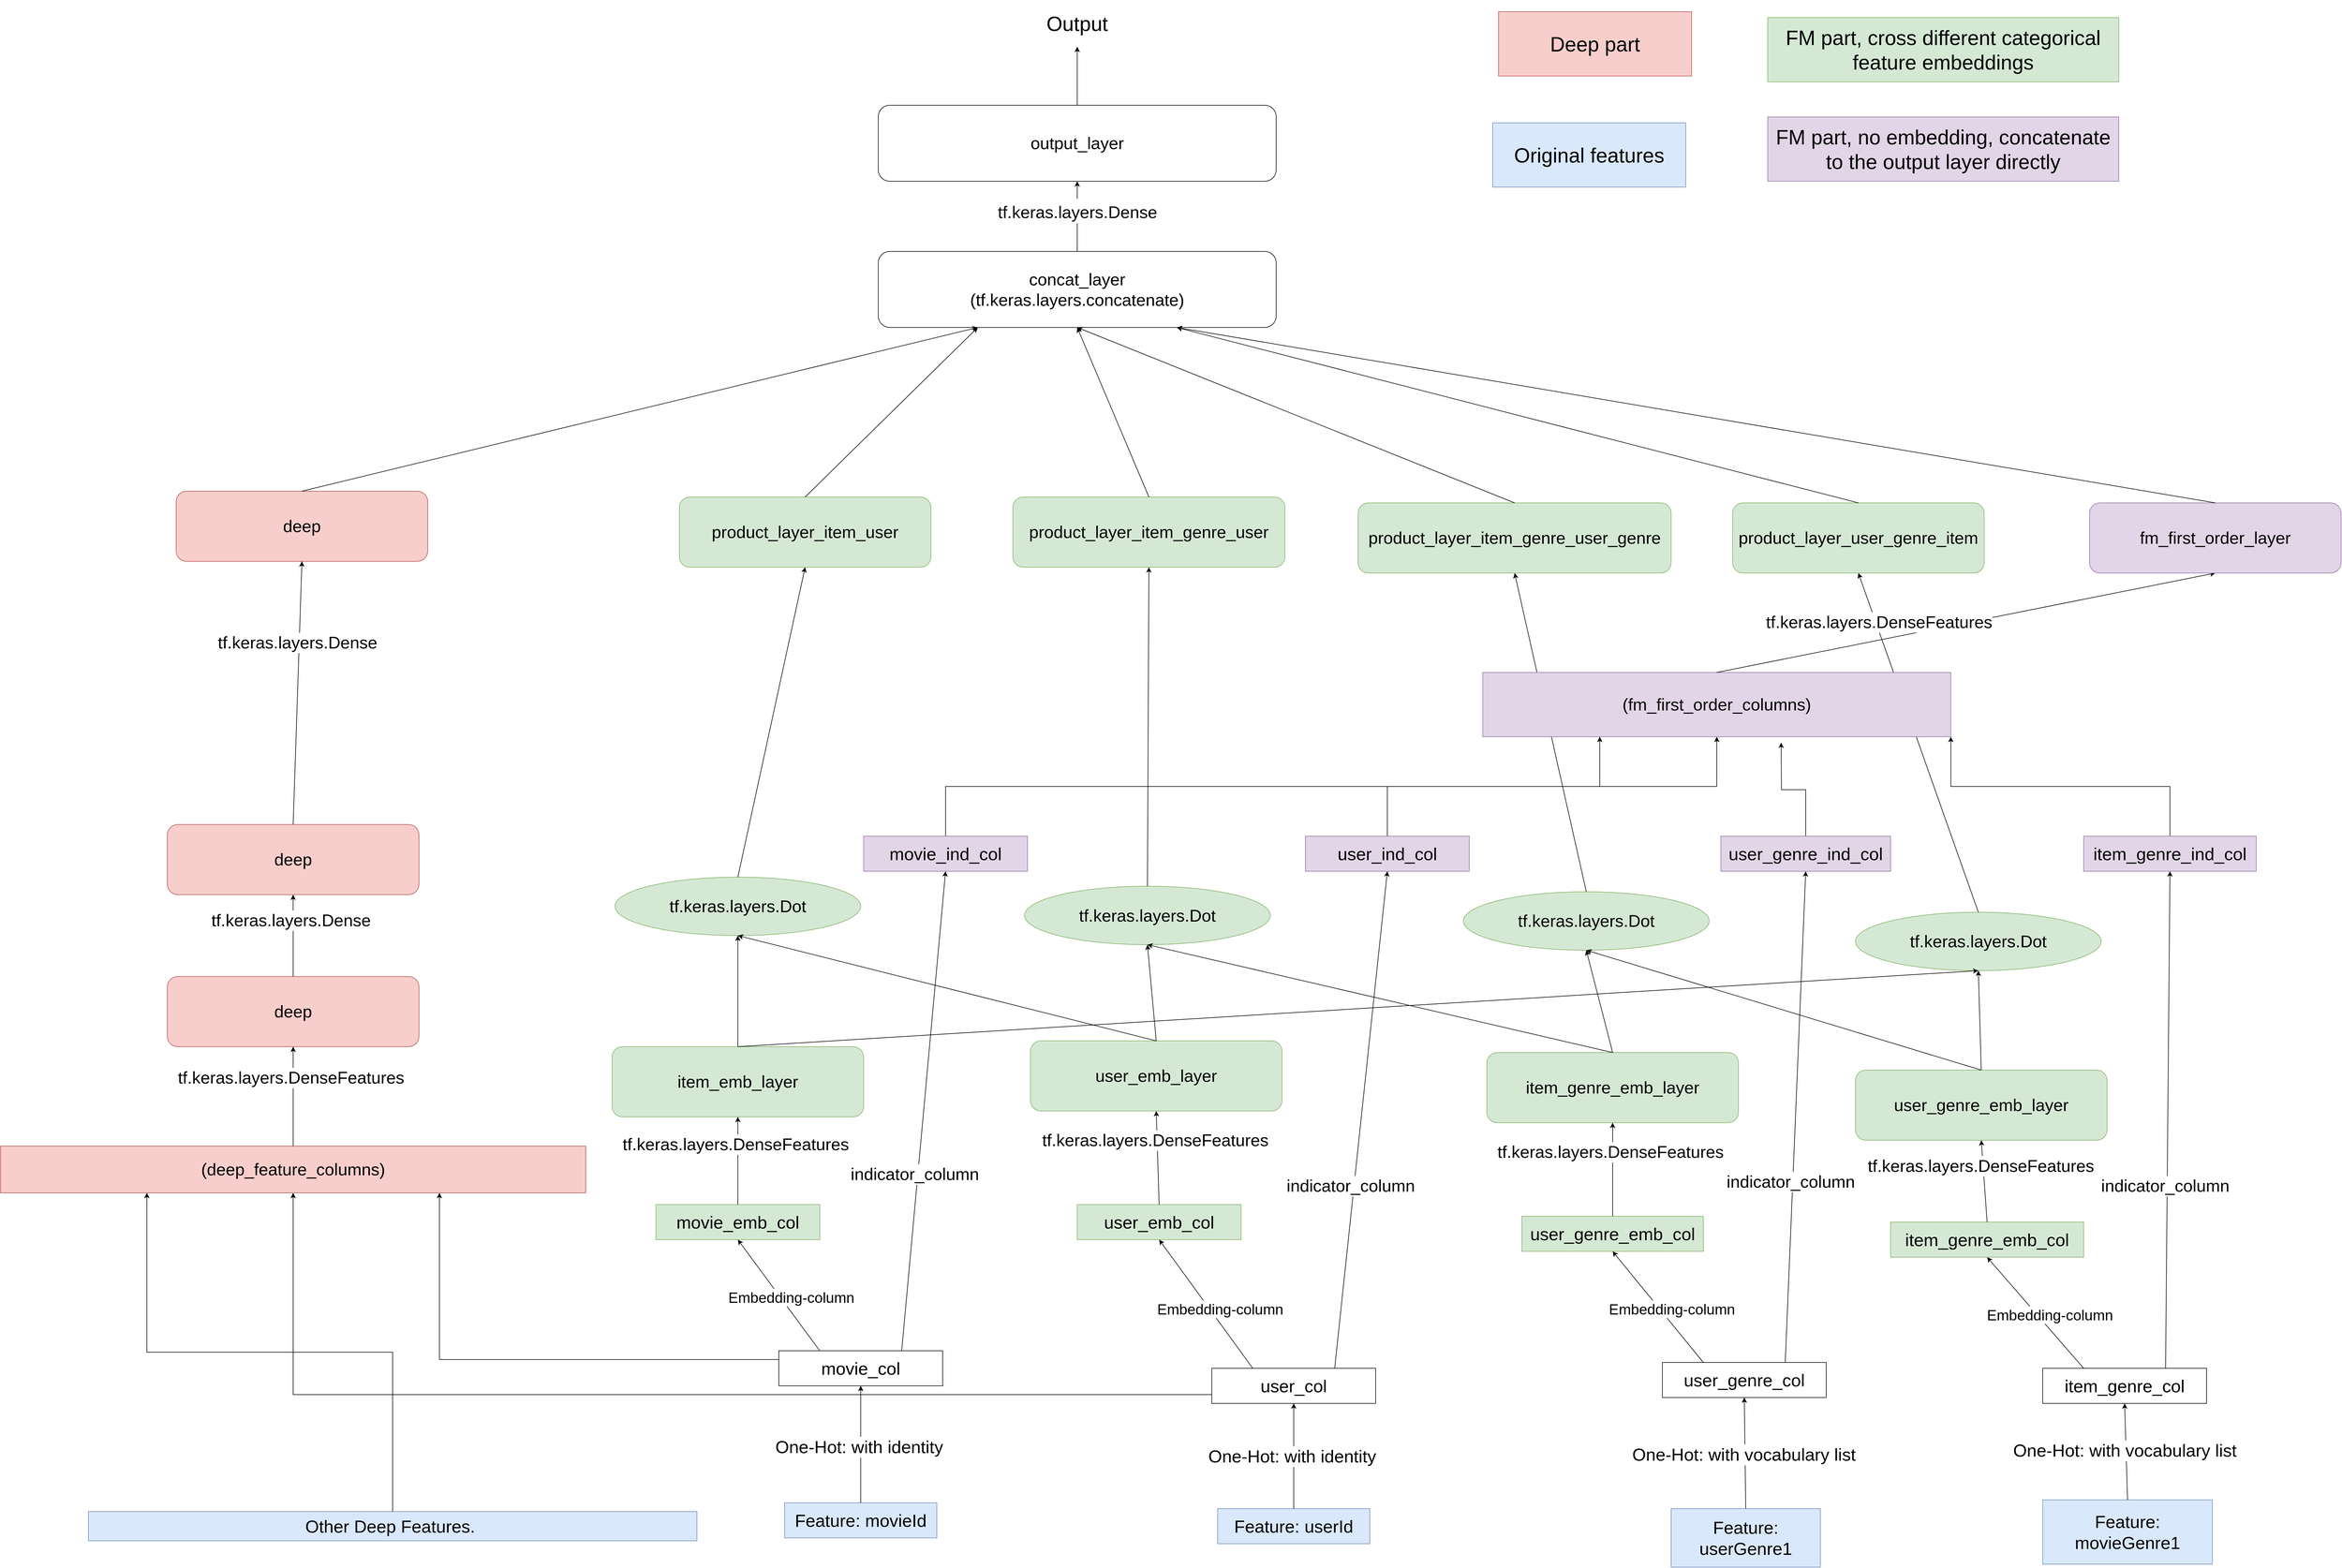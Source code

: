 <mxfile version="13.0.3" type="device"><diagram id="LXPe0M6Q2GQ_3_cdMd88" name="ModelShape-origin"><mxGraphModel dx="7601" dy="5611" grid="1" gridSize="10" guides="1" tooltips="1" connect="1" arrows="1" fold="1" page="1" pageScale="1" pageWidth="827" pageHeight="1169" math="0" shadow="0"><root><mxCell id="0"/><mxCell id="1" parent="0"/><mxCell id="2wgJDreh31GYH3F_Kxka-4" value="Feature: movieId" style="rounded=0;whiteSpace=wrap;html=1;fontSize=30;fillColor=#dae8fc;strokeColor=#6c8ebf;" vertex="1" parent="1"><mxGeometry x="-730" y="370" width="260" height="60" as="geometry"/></mxCell><mxCell id="2wgJDreh31GYH3F_Kxka-5" value="Feature: userId" style="rounded=0;whiteSpace=wrap;html=1;fontSize=30;fillColor=#dae8fc;strokeColor=#6c8ebf;" vertex="1" parent="1"><mxGeometry x="10" y="380" width="260" height="60" as="geometry"/></mxCell><mxCell id="2wgJDreh31GYH3F_Kxka-6" value="Feature: userGenre1" style="rounded=0;whiteSpace=wrap;html=1;fontSize=30;fillColor=#dae8fc;strokeColor=#6c8ebf;" vertex="1" parent="1"><mxGeometry x="785" y="380" width="255" height="100" as="geometry"/></mxCell><mxCell id="2wgJDreh31GYH3F_Kxka-7" value="Feature: movieGenre1" style="rounded=0;whiteSpace=wrap;html=1;fontSize=30;fillColor=#dae8fc;strokeColor=#6c8ebf;" vertex="1" parent="1"><mxGeometry x="1420" y="365" width="290" height="110" as="geometry"/></mxCell><mxCell id="2wgJDreh31GYH3F_Kxka-101" style="edgeStyle=orthogonalEdgeStyle;rounded=0;orthogonalLoop=1;jettySize=auto;html=1;exitX=0;exitY=0.25;exitDx=0;exitDy=0;fontSize=29;entryX=0.75;entryY=1;entryDx=0;entryDy=0;" edge="1" parent="1" source="2wgJDreh31GYH3F_Kxka-12" target="2wgJDreh31GYH3F_Kxka-104"><mxGeometry relative="1" as="geometry"><mxPoint x="-1240" as="targetPoint"/></mxGeometry></mxCell><mxCell id="2wgJDreh31GYH3F_Kxka-12" value="movie_col" style="rounded=0;whiteSpace=wrap;html=1;fontSize=30;" vertex="1" parent="1"><mxGeometry x="-740" y="110" width="280" height="60" as="geometry"/></mxCell><mxCell id="2wgJDreh31GYH3F_Kxka-13" value="" style="endArrow=classic;html=1;fontSize=30;exitX=0.5;exitY=0;exitDx=0;exitDy=0;entryX=0.5;entryY=1;entryDx=0;entryDy=0;" edge="1" parent="1" source="2wgJDreh31GYH3F_Kxka-4" target="2wgJDreh31GYH3F_Kxka-12"><mxGeometry width="50" height="50" relative="1" as="geometry"><mxPoint x="-589.04" y="418.1" as="sourcePoint"/><mxPoint x="-590" y="350" as="targetPoint"/></mxGeometry></mxCell><mxCell id="2wgJDreh31GYH3F_Kxka-14" value="One-Hot: with identity" style="edgeLabel;html=1;align=center;verticalAlign=middle;resizable=0;points=[];fontSize=30;" vertex="1" connectable="0" parent="2wgJDreh31GYH3F_Kxka-13"><mxGeometry x="-0.336" y="1" relative="1" as="geometry"><mxPoint x="-2.33" y="-30.04" as="offset"/></mxGeometry></mxCell><mxCell id="2wgJDreh31GYH3F_Kxka-15" value="" style="endArrow=classic;html=1;fontSize=30;exitX=0.25;exitY=0;exitDx=0;exitDy=0;entryX=0.5;entryY=1;entryDx=0;entryDy=0;" edge="1" parent="1" source="2wgJDreh31GYH3F_Kxka-12" target="2wgJDreh31GYH3F_Kxka-19"><mxGeometry width="50" height="50" relative="1" as="geometry"><mxPoint x="-590" y="290" as="sourcePoint"/><mxPoint x="-870" y="-50" as="targetPoint"/></mxGeometry></mxCell><mxCell id="2wgJDreh31GYH3F_Kxka-16" value="Embedding-column" style="edgeLabel;html=1;align=center;verticalAlign=middle;resizable=0;points=[];fontSize=25;" vertex="1" connectable="0" parent="2wgJDreh31GYH3F_Kxka-15"><mxGeometry x="-0.336" y="1" relative="1" as="geometry"><mxPoint x="-2.33" y="-30.04" as="offset"/></mxGeometry></mxCell><mxCell id="2wgJDreh31GYH3F_Kxka-17" value="" style="endArrow=classic;html=1;fontSize=30;exitX=0.75;exitY=0;exitDx=0;exitDy=0;entryX=0.5;entryY=1;entryDx=0;entryDy=0;" edge="1" parent="1" source="2wgJDreh31GYH3F_Kxka-12" target="2wgJDreh31GYH3F_Kxka-20"><mxGeometry width="50" height="50" relative="1" as="geometry"><mxPoint x="-660" y="120" as="sourcePoint"/><mxPoint x="-320" y="-40" as="targetPoint"/></mxGeometry></mxCell><mxCell id="2wgJDreh31GYH3F_Kxka-18" value="indicator_column" style="edgeLabel;html=1;align=center;verticalAlign=middle;resizable=0;points=[];fontSize=29;" vertex="1" connectable="0" parent="2wgJDreh31GYH3F_Kxka-17"><mxGeometry x="-0.336" y="1" relative="1" as="geometry"><mxPoint x="-2.33" y="-30.04" as="offset"/></mxGeometry></mxCell><mxCell id="2wgJDreh31GYH3F_Kxka-19" value="movie_emb_col" style="rounded=0;whiteSpace=wrap;html=1;fontSize=30;fillColor=#d5e8d4;strokeColor=#82b366;" vertex="1" parent="1"><mxGeometry x="-950" y="-140" width="280" height="60" as="geometry"/></mxCell><mxCell id="2wgJDreh31GYH3F_Kxka-93" style="edgeStyle=orthogonalEdgeStyle;rounded=0;orthogonalLoop=1;jettySize=auto;html=1;exitX=0.5;exitY=0;exitDx=0;exitDy=0;entryX=0.25;entryY=1;entryDx=0;entryDy=0;fontSize=29;" edge="1" parent="1" source="2wgJDreh31GYH3F_Kxka-20" target="2wgJDreh31GYH3F_Kxka-92"><mxGeometry relative="1" as="geometry"/></mxCell><mxCell id="2wgJDreh31GYH3F_Kxka-20" value="movie_ind_col" style="rounded=0;whiteSpace=wrap;html=1;fontSize=30;fillColor=#e1d5e7;strokeColor=#9673a6;" vertex="1" parent="1"><mxGeometry x="-595" y="-770" width="280" height="60" as="geometry"/></mxCell><mxCell id="2wgJDreh31GYH3F_Kxka-102" style="edgeStyle=orthogonalEdgeStyle;rounded=0;orthogonalLoop=1;jettySize=auto;html=1;exitX=0;exitY=0.75;exitDx=0;exitDy=0;fontSize=29;entryX=0.5;entryY=1;entryDx=0;entryDy=0;" edge="1" parent="1" source="2wgJDreh31GYH3F_Kxka-21" target="2wgJDreh31GYH3F_Kxka-104"><mxGeometry relative="1" as="geometry"><mxPoint x="-1438.889" as="targetPoint"/></mxGeometry></mxCell><mxCell id="2wgJDreh31GYH3F_Kxka-21" value="&lt;span&gt;user_col&lt;/span&gt;" style="rounded=0;whiteSpace=wrap;html=1;fontSize=30;" vertex="1" parent="1"><mxGeometry y="140" width="280" height="60" as="geometry"/></mxCell><mxCell id="2wgJDreh31GYH3F_Kxka-22" value="" style="endArrow=classic;html=1;fontSize=30;exitX=0.5;exitY=0;exitDx=0;exitDy=0;entryX=0.5;entryY=1;entryDx=0;entryDy=0;" edge="1" parent="1" target="2wgJDreh31GYH3F_Kxka-21" source="2wgJDreh31GYH3F_Kxka-5"><mxGeometry width="50" height="50" relative="1" as="geometry"><mxPoint x="1340" y="350" as="sourcePoint"/><mxPoint x="1350" y="420" as="targetPoint"/></mxGeometry></mxCell><mxCell id="2wgJDreh31GYH3F_Kxka-23" value="One-Hot: with identity" style="edgeLabel;html=1;align=center;verticalAlign=middle;resizable=0;points=[];fontSize=30;" vertex="1" connectable="0" parent="2wgJDreh31GYH3F_Kxka-22"><mxGeometry x="-0.336" y="1" relative="1" as="geometry"><mxPoint x="-2.33" y="-30.04" as="offset"/></mxGeometry></mxCell><mxCell id="2wgJDreh31GYH3F_Kxka-24" value="" style="endArrow=classic;html=1;fontSize=30;exitX=0.25;exitY=0;exitDx=0;exitDy=0;entryX=0.5;entryY=1;entryDx=0;entryDy=0;" edge="1" parent="1" source="2wgJDreh31GYH3F_Kxka-21" target="2wgJDreh31GYH3F_Kxka-28"><mxGeometry width="50" height="50" relative="1" as="geometry"><mxPoint x="130" y="290" as="sourcePoint"/><mxPoint x="-150" y="-50" as="targetPoint"/></mxGeometry></mxCell><mxCell id="2wgJDreh31GYH3F_Kxka-25" value="Embedding-column" style="edgeLabel;html=1;align=center;verticalAlign=middle;resizable=0;points=[];fontSize=25;" vertex="1" connectable="0" parent="2wgJDreh31GYH3F_Kxka-24"><mxGeometry x="-0.336" y="1" relative="1" as="geometry"><mxPoint x="-2.33" y="-30.04" as="offset"/></mxGeometry></mxCell><mxCell id="2wgJDreh31GYH3F_Kxka-26" value="" style="endArrow=classic;html=1;fontSize=30;exitX=0.75;exitY=0;exitDx=0;exitDy=0;entryX=0.5;entryY=1;entryDx=0;entryDy=0;" edge="1" parent="1" source="2wgJDreh31GYH3F_Kxka-21" target="2wgJDreh31GYH3F_Kxka-29"><mxGeometry width="50" height="50" relative="1" as="geometry"><mxPoint x="60" y="120" as="sourcePoint"/><mxPoint x="400" y="-40" as="targetPoint"/></mxGeometry></mxCell><mxCell id="2wgJDreh31GYH3F_Kxka-27" value="indicator_column" style="edgeLabel;html=1;align=center;verticalAlign=middle;resizable=0;points=[];fontSize=29;" vertex="1" connectable="0" parent="2wgJDreh31GYH3F_Kxka-26"><mxGeometry x="-0.336" y="1" relative="1" as="geometry"><mxPoint x="-2.33" y="-30.04" as="offset"/></mxGeometry></mxCell><mxCell id="2wgJDreh31GYH3F_Kxka-28" value="&lt;span&gt;user_emb_col&lt;/span&gt;" style="rounded=0;whiteSpace=wrap;html=1;fontSize=30;fillColor=#d5e8d4;strokeColor=#82b366;" vertex="1" parent="1"><mxGeometry x="-230" y="-140" width="280" height="60" as="geometry"/></mxCell><mxCell id="2wgJDreh31GYH3F_Kxka-94" style="edgeStyle=orthogonalEdgeStyle;rounded=0;orthogonalLoop=1;jettySize=auto;html=1;exitX=0.5;exitY=0;exitDx=0;exitDy=0;entryX=0.5;entryY=1;entryDx=0;entryDy=0;fontSize=29;" edge="1" parent="1" source="2wgJDreh31GYH3F_Kxka-29" target="2wgJDreh31GYH3F_Kxka-92"><mxGeometry relative="1" as="geometry"/></mxCell><mxCell id="2wgJDreh31GYH3F_Kxka-29" value="user_ind_col" style="rounded=0;whiteSpace=wrap;html=1;fontSize=30;fillColor=#e1d5e7;strokeColor=#9673a6;" vertex="1" parent="1"><mxGeometry x="160" y="-770" width="280" height="60" as="geometry"/></mxCell><mxCell id="2wgJDreh31GYH3F_Kxka-30" value="user_genre_col" style="rounded=0;whiteSpace=wrap;html=1;fontSize=30;" vertex="1" parent="1"><mxGeometry x="770" y="130" width="280" height="60" as="geometry"/></mxCell><mxCell id="2wgJDreh31GYH3F_Kxka-31" value="" style="endArrow=classic;html=1;fontSize=30;exitX=0.5;exitY=0;exitDx=0;exitDy=0;entryX=0.5;entryY=1;entryDx=0;entryDy=0;" edge="1" parent="1" target="2wgJDreh31GYH3F_Kxka-30" source="2wgJDreh31GYH3F_Kxka-6"><mxGeometry width="50" height="50" relative="1" as="geometry"><mxPoint x="1920" y="590" as="sourcePoint"/><mxPoint x="1930" y="660" as="targetPoint"/></mxGeometry></mxCell><mxCell id="2wgJDreh31GYH3F_Kxka-32" value="One-Hot: with vocabulary list" style="edgeLabel;html=1;align=center;verticalAlign=middle;resizable=0;points=[];fontSize=30;" vertex="1" connectable="0" parent="2wgJDreh31GYH3F_Kxka-31"><mxGeometry x="-0.336" y="1" relative="1" as="geometry"><mxPoint x="-2.33" y="-30.04" as="offset"/></mxGeometry></mxCell><mxCell id="2wgJDreh31GYH3F_Kxka-33" value="" style="endArrow=classic;html=1;fontSize=30;exitX=0.25;exitY=0;exitDx=0;exitDy=0;entryX=0.5;entryY=1;entryDx=0;entryDy=0;" edge="1" parent="1" source="2wgJDreh31GYH3F_Kxka-30" target="2wgJDreh31GYH3F_Kxka-37"><mxGeometry width="50" height="50" relative="1" as="geometry"><mxPoint x="920" y="310" as="sourcePoint"/><mxPoint x="640" y="-30" as="targetPoint"/></mxGeometry></mxCell><mxCell id="2wgJDreh31GYH3F_Kxka-34" value="Embedding-column" style="edgeLabel;html=1;align=center;verticalAlign=middle;resizable=0;points=[];fontSize=25;" vertex="1" connectable="0" parent="2wgJDreh31GYH3F_Kxka-33"><mxGeometry x="-0.336" y="1" relative="1" as="geometry"><mxPoint x="-2.33" y="-30.04" as="offset"/></mxGeometry></mxCell><mxCell id="2wgJDreh31GYH3F_Kxka-35" value="" style="endArrow=classic;html=1;fontSize=30;exitX=0.75;exitY=0;exitDx=0;exitDy=0;entryX=0.5;entryY=1;entryDx=0;entryDy=0;" edge="1" parent="1" source="2wgJDreh31GYH3F_Kxka-30" target="2wgJDreh31GYH3F_Kxka-38"><mxGeometry width="50" height="50" relative="1" as="geometry"><mxPoint x="850" y="140" as="sourcePoint"/><mxPoint x="1190" y="-20" as="targetPoint"/></mxGeometry></mxCell><mxCell id="2wgJDreh31GYH3F_Kxka-36" value="indicator_column" style="edgeLabel;html=1;align=center;verticalAlign=middle;resizable=0;points=[];fontSize=29;" vertex="1" connectable="0" parent="2wgJDreh31GYH3F_Kxka-35"><mxGeometry x="-0.336" y="1" relative="1" as="geometry"><mxPoint x="-2.33" y="-30.04" as="offset"/></mxGeometry></mxCell><mxCell id="2wgJDreh31GYH3F_Kxka-37" value="user_genre_emb_col" style="rounded=0;whiteSpace=wrap;html=1;fontSize=30;fillColor=#d5e8d4;strokeColor=#82b366;" vertex="1" parent="1"><mxGeometry x="530" y="-120" width="310" height="60" as="geometry"/></mxCell><mxCell id="2wgJDreh31GYH3F_Kxka-95" style="edgeStyle=orthogonalEdgeStyle;rounded=0;orthogonalLoop=1;jettySize=auto;html=1;exitX=0.5;exitY=0;exitDx=0;exitDy=0;entryX=0.75;entryY=1;entryDx=0;entryDy=0;fontSize=29;" edge="1" parent="1" source="2wgJDreh31GYH3F_Kxka-38"><mxGeometry relative="1" as="geometry"><mxPoint x="973" y="-930" as="targetPoint"/></mxGeometry></mxCell><mxCell id="2wgJDreh31GYH3F_Kxka-38" value="user_genre_ind_col" style="rounded=0;whiteSpace=wrap;html=1;fontSize=30;fillColor=#e1d5e7;strokeColor=#9673a6;" vertex="1" parent="1"><mxGeometry x="870" y="-770" width="290" height="60" as="geometry"/></mxCell><mxCell id="2wgJDreh31GYH3F_Kxka-39" value="item_genre_col" style="rounded=0;whiteSpace=wrap;html=1;fontSize=30;" vertex="1" parent="1"><mxGeometry x="1420" y="140" width="280" height="60" as="geometry"/></mxCell><mxCell id="2wgJDreh31GYH3F_Kxka-40" value="" style="endArrow=classic;html=1;fontSize=30;exitX=0.5;exitY=0;exitDx=0;exitDy=0;entryX=0.5;entryY=1;entryDx=0;entryDy=0;" edge="1" parent="1" target="2wgJDreh31GYH3F_Kxka-39" source="2wgJDreh31GYH3F_Kxka-7"><mxGeometry width="50" height="50" relative="1" as="geometry"><mxPoint x="1770" y="1040" as="sourcePoint"/><mxPoint x="1780" y="1110" as="targetPoint"/></mxGeometry></mxCell><mxCell id="2wgJDreh31GYH3F_Kxka-41" value="One-Hot: with vocabulary list" style="edgeLabel;html=1;align=center;verticalAlign=middle;resizable=0;points=[];fontSize=30;" vertex="1" connectable="0" parent="2wgJDreh31GYH3F_Kxka-40"><mxGeometry x="-0.336" y="1" relative="1" as="geometry"><mxPoint x="-2.33" y="-30.04" as="offset"/></mxGeometry></mxCell><mxCell id="2wgJDreh31GYH3F_Kxka-42" value="" style="endArrow=classic;html=1;fontSize=30;exitX=0.25;exitY=0;exitDx=0;exitDy=0;entryX=0.5;entryY=1;entryDx=0;entryDy=0;" edge="1" parent="1" source="2wgJDreh31GYH3F_Kxka-39" target="2wgJDreh31GYH3F_Kxka-46"><mxGeometry width="50" height="50" relative="1" as="geometry"><mxPoint x="1570" y="320" as="sourcePoint"/><mxPoint x="1290" y="-20" as="targetPoint"/></mxGeometry></mxCell><mxCell id="2wgJDreh31GYH3F_Kxka-43" value="Embedding-column" style="edgeLabel;html=1;align=center;verticalAlign=middle;resizable=0;points=[];fontSize=25;" vertex="1" connectable="0" parent="2wgJDreh31GYH3F_Kxka-42"><mxGeometry x="-0.336" y="1" relative="1" as="geometry"><mxPoint x="-2.33" y="-30.04" as="offset"/></mxGeometry></mxCell><mxCell id="2wgJDreh31GYH3F_Kxka-44" value="" style="endArrow=classic;html=1;fontSize=30;exitX=0.75;exitY=0;exitDx=0;exitDy=0;entryX=0.5;entryY=1;entryDx=0;entryDy=0;" edge="1" parent="1" source="2wgJDreh31GYH3F_Kxka-39" target="2wgJDreh31GYH3F_Kxka-47"><mxGeometry width="50" height="50" relative="1" as="geometry"><mxPoint x="1500" y="150" as="sourcePoint"/><mxPoint x="1840" y="-10" as="targetPoint"/></mxGeometry></mxCell><mxCell id="2wgJDreh31GYH3F_Kxka-45" value="indicator_column" style="edgeLabel;html=1;align=center;verticalAlign=middle;resizable=0;points=[];fontSize=29;" vertex="1" connectable="0" parent="2wgJDreh31GYH3F_Kxka-44"><mxGeometry x="-0.336" y="1" relative="1" as="geometry"><mxPoint x="-2.33" y="-30.04" as="offset"/></mxGeometry></mxCell><mxCell id="2wgJDreh31GYH3F_Kxka-46" value="item_genre_emb_col" style="rounded=0;whiteSpace=wrap;html=1;fontSize=30;fillColor=#d5e8d4;strokeColor=#82b366;" vertex="1" parent="1"><mxGeometry x="1160" y="-110" width="330" height="60" as="geometry"/></mxCell><mxCell id="2wgJDreh31GYH3F_Kxka-96" style="edgeStyle=orthogonalEdgeStyle;rounded=0;orthogonalLoop=1;jettySize=auto;html=1;exitX=0.5;exitY=0;exitDx=0;exitDy=0;fontSize=29;entryX=1;entryY=1;entryDx=0;entryDy=0;" edge="1" parent="1" source="2wgJDreh31GYH3F_Kxka-47" target="2wgJDreh31GYH3F_Kxka-92"><mxGeometry relative="1" as="geometry"><mxPoint x="1903" y="-1010" as="targetPoint"/></mxGeometry></mxCell><mxCell id="2wgJDreh31GYH3F_Kxka-47" value="item_genre_ind_col" style="rounded=0;whiteSpace=wrap;html=1;fontSize=30;fillColor=#e1d5e7;strokeColor=#9673a6;" vertex="1" parent="1"><mxGeometry x="1490" y="-770" width="295" height="60" as="geometry"/></mxCell><mxCell id="2wgJDreh31GYH3F_Kxka-49" value="item_emb_layer" style="rounded=1;whiteSpace=wrap;html=1;fontSize=29;fillColor=#d5e8d4;strokeColor=#82b366;" vertex="1" parent="1"><mxGeometry x="-1025" y="-410" width="430" height="120" as="geometry"/></mxCell><mxCell id="2wgJDreh31GYH3F_Kxka-50" value="" style="endArrow=classic;html=1;fontSize=29;entryX=0.5;entryY=1;entryDx=0;entryDy=0;exitX=0.5;exitY=0;exitDx=0;exitDy=0;" edge="1" parent="1" source="2wgJDreh31GYH3F_Kxka-19" target="2wgJDreh31GYH3F_Kxka-49"><mxGeometry width="50" height="50" relative="1" as="geometry"><mxPoint x="-840" y="-220" as="sourcePoint"/><mxPoint x="-790" y="-270" as="targetPoint"/></mxGeometry></mxCell><mxCell id="2wgJDreh31GYH3F_Kxka-51" value="tf.keras.layers.DenseFeatures" style="edgeLabel;html=1;align=center;verticalAlign=middle;resizable=0;points=[];fontSize=29;" vertex="1" connectable="0" parent="2wgJDreh31GYH3F_Kxka-50"><mxGeometry x="0.382" y="4" relative="1" as="geometry"><mxPoint as="offset"/></mxGeometry></mxCell><mxCell id="2wgJDreh31GYH3F_Kxka-54" value="user_emb_layer" style="rounded=1;whiteSpace=wrap;html=1;fontSize=29;fillColor=#d5e8d4;strokeColor=#82b366;" vertex="1" parent="1"><mxGeometry x="-310" y="-420" width="430" height="120" as="geometry"/></mxCell><mxCell id="2wgJDreh31GYH3F_Kxka-55" value="" style="endArrow=classic;html=1;fontSize=29;entryX=0.5;entryY=1;entryDx=0;entryDy=0;exitX=0.5;exitY=0;exitDx=0;exitDy=0;" edge="1" parent="1" target="2wgJDreh31GYH3F_Kxka-54" source="2wgJDreh31GYH3F_Kxka-28"><mxGeometry width="50" height="50" relative="1" as="geometry"><mxPoint x="-95" y="-150" as="sourcePoint"/><mxPoint x="-75" y="-280" as="targetPoint"/></mxGeometry></mxCell><mxCell id="2wgJDreh31GYH3F_Kxka-56" value="tf.keras.layers.DenseFeatures" style="edgeLabel;html=1;align=center;verticalAlign=middle;resizable=0;points=[];fontSize=29;" vertex="1" connectable="0" parent="2wgJDreh31GYH3F_Kxka-55"><mxGeometry x="0.382" y="4" relative="1" as="geometry"><mxPoint as="offset"/></mxGeometry></mxCell><mxCell id="2wgJDreh31GYH3F_Kxka-57" value="item_genre_emb_layer" style="rounded=1;whiteSpace=wrap;html=1;fontSize=29;fillColor=#d5e8d4;strokeColor=#82b366;" vertex="1" parent="1"><mxGeometry x="470" y="-400" width="430" height="120" as="geometry"/></mxCell><mxCell id="2wgJDreh31GYH3F_Kxka-58" value="" style="endArrow=classic;html=1;fontSize=29;entryX=0.5;entryY=1;entryDx=0;entryDy=0;" edge="1" parent="1" target="2wgJDreh31GYH3F_Kxka-57" source="2wgJDreh31GYH3F_Kxka-37"><mxGeometry width="50" height="50" relative="1" as="geometry"><mxPoint x="715" y="-130" as="sourcePoint"/><mxPoint x="735" y="-260" as="targetPoint"/></mxGeometry></mxCell><mxCell id="2wgJDreh31GYH3F_Kxka-59" value="tf.keras.layers.DenseFeatures" style="edgeLabel;html=1;align=center;verticalAlign=middle;resizable=0;points=[];fontSize=29;" vertex="1" connectable="0" parent="2wgJDreh31GYH3F_Kxka-58"><mxGeometry x="0.382" y="4" relative="1" as="geometry"><mxPoint as="offset"/></mxGeometry></mxCell><mxCell id="2wgJDreh31GYH3F_Kxka-60" value="user_genre_emb_layer" style="rounded=1;whiteSpace=wrap;html=1;fontSize=29;fillColor=#d5e8d4;strokeColor=#82b366;" vertex="1" parent="1"><mxGeometry x="1100" y="-370" width="430" height="120" as="geometry"/></mxCell><mxCell id="2wgJDreh31GYH3F_Kxka-61" value="" style="endArrow=classic;html=1;fontSize=29;entryX=0.5;entryY=1;entryDx=0;entryDy=0;exitX=0.5;exitY=0;exitDx=0;exitDy=0;" edge="1" parent="1" target="2wgJDreh31GYH3F_Kxka-60" source="2wgJDreh31GYH3F_Kxka-46"><mxGeometry width="50" height="50" relative="1" as="geometry"><mxPoint x="1315" y="-100" as="sourcePoint"/><mxPoint x="1335" y="-230" as="targetPoint"/></mxGeometry></mxCell><mxCell id="2wgJDreh31GYH3F_Kxka-62" value="tf.keras.layers.DenseFeatures" style="edgeLabel;html=1;align=center;verticalAlign=middle;resizable=0;points=[];fontSize=29;" vertex="1" connectable="0" parent="2wgJDreh31GYH3F_Kxka-61"><mxGeometry x="0.382" y="4" relative="1" as="geometry"><mxPoint as="offset"/></mxGeometry></mxCell><mxCell id="2wgJDreh31GYH3F_Kxka-64" value="tf.keras.layers.Dot" style="ellipse;whiteSpace=wrap;html=1;fontSize=29;fillColor=#d5e8d4;strokeColor=#82b366;" vertex="1" parent="1"><mxGeometry x="-1020" y="-700" width="420" height="100" as="geometry"/></mxCell><mxCell id="2wgJDreh31GYH3F_Kxka-66" value="" style="endArrow=classic;html=1;fontSize=29;entryX=0.5;entryY=1;entryDx=0;entryDy=0;exitX=0.5;exitY=0;exitDx=0;exitDy=0;" edge="1" parent="1" source="2wgJDreh31GYH3F_Kxka-49" target="2wgJDreh31GYH3F_Kxka-64"><mxGeometry width="50" height="50" relative="1" as="geometry"><mxPoint x="-800" y="-130" as="sourcePoint"/><mxPoint x="-800" y="-280" as="targetPoint"/></mxGeometry></mxCell><mxCell id="2wgJDreh31GYH3F_Kxka-68" value="" style="endArrow=classic;html=1;fontSize=29;entryX=0.5;entryY=1;entryDx=0;entryDy=0;exitX=0.5;exitY=0;exitDx=0;exitDy=0;" edge="1" parent="1" source="2wgJDreh31GYH3F_Kxka-54" target="2wgJDreh31GYH3F_Kxka-64"><mxGeometry width="50" height="50" relative="1" as="geometry"><mxPoint x="-940" y="-410" as="sourcePoint"/><mxPoint x="-500" y="-500" as="targetPoint"/></mxGeometry></mxCell><mxCell id="2wgJDreh31GYH3F_Kxka-69" value="tf.keras.layers.Dot" style="ellipse;whiteSpace=wrap;html=1;fontSize=29;fillColor=#d5e8d4;strokeColor=#82b366;" vertex="1" parent="1"><mxGeometry x="-320" y="-684.5" width="420" height="100" as="geometry"/></mxCell><mxCell id="2wgJDreh31GYH3F_Kxka-70" value="" style="endArrow=classic;html=1;fontSize=29;entryX=0.5;entryY=1;entryDx=0;entryDy=0;exitX=0.5;exitY=0;exitDx=0;exitDy=0;" edge="1" parent="1" target="2wgJDreh31GYH3F_Kxka-69" source="2wgJDreh31GYH3F_Kxka-54"><mxGeometry width="50" height="50" relative="1" as="geometry"><mxPoint x="-130" y="-465" as="sourcePoint"/><mxPoint x="-120" y="-335" as="targetPoint"/></mxGeometry></mxCell><mxCell id="2wgJDreh31GYH3F_Kxka-71" value="" style="endArrow=classic;html=1;fontSize=29;entryX=0.5;entryY=1;entryDx=0;entryDy=0;exitX=0.5;exitY=0;exitDx=0;exitDy=0;" edge="1" parent="1" target="2wgJDreh31GYH3F_Kxka-69" source="2wgJDreh31GYH3F_Kxka-57"><mxGeometry width="50" height="50" relative="1" as="geometry"><mxPoint x="725" y="-465" as="sourcePoint"/><mxPoint x="320" y="-545" as="targetPoint"/></mxGeometry></mxCell><mxCell id="2wgJDreh31GYH3F_Kxka-72" value="tf.keras.layers.Dot" style="ellipse;whiteSpace=wrap;html=1;fontSize=29;fillColor=#d5e8d4;strokeColor=#82b366;" vertex="1" parent="1"><mxGeometry x="430" y="-675" width="420" height="100" as="geometry"/></mxCell><mxCell id="2wgJDreh31GYH3F_Kxka-73" value="" style="endArrow=classic;html=1;fontSize=29;entryX=0.5;entryY=1;entryDx=0;entryDy=0;exitX=0.5;exitY=0;exitDx=0;exitDy=0;" edge="1" parent="1" target="2wgJDreh31GYH3F_Kxka-72" source="2wgJDreh31GYH3F_Kxka-57"><mxGeometry width="50" height="50" relative="1" as="geometry"><mxPoint x="690" y="-450" as="sourcePoint"/><mxPoint x="700" y="-320" as="targetPoint"/></mxGeometry></mxCell><mxCell id="2wgJDreh31GYH3F_Kxka-74" value="" style="endArrow=classic;html=1;fontSize=29;entryX=0.5;entryY=1;entryDx=0;entryDy=0;exitX=0.5;exitY=0;exitDx=0;exitDy=0;" edge="1" parent="1" target="2wgJDreh31GYH3F_Kxka-72" source="2wgJDreh31GYH3F_Kxka-60"><mxGeometry width="50" height="50" relative="1" as="geometry"><mxPoint x="1635" y="-460" as="sourcePoint"/><mxPoint x="1230" y="-540" as="targetPoint"/></mxGeometry></mxCell><mxCell id="2wgJDreh31GYH3F_Kxka-75" value="tf.keras.layers.Dot" style="ellipse;whiteSpace=wrap;html=1;fontSize=29;fillColor=#d5e8d4;strokeColor=#82b366;" vertex="1" parent="1"><mxGeometry x="1100" y="-640" width="420" height="100" as="geometry"/></mxCell><mxCell id="2wgJDreh31GYH3F_Kxka-76" value="" style="endArrow=classic;html=1;fontSize=29;entryX=0.5;entryY=1;entryDx=0;entryDy=0;exitX=0.5;exitY=0;exitDx=0;exitDy=0;" edge="1" parent="1" target="2wgJDreh31GYH3F_Kxka-75" source="2wgJDreh31GYH3F_Kxka-49"><mxGeometry width="50" height="50" relative="1" as="geometry"><mxPoint x="-1010" y="-760" as="sourcePoint"/><mxPoint x="-1000" y="-630" as="targetPoint"/></mxGeometry></mxCell><mxCell id="2wgJDreh31GYH3F_Kxka-77" value="" style="endArrow=classic;html=1;fontSize=29;entryX=0.5;entryY=1;entryDx=0;entryDy=0;exitX=0.5;exitY=0;exitDx=0;exitDy=0;" edge="1" parent="1" target="2wgJDreh31GYH3F_Kxka-75" source="2wgJDreh31GYH3F_Kxka-60"><mxGeometry width="50" height="50" relative="1" as="geometry"><mxPoint x="-505" y="-750" as="sourcePoint"/><mxPoint x="-910" y="-830" as="targetPoint"/></mxGeometry></mxCell><mxCell id="2wgJDreh31GYH3F_Kxka-80" value="product_layer_item_user" style="rounded=1;whiteSpace=wrap;html=1;fontSize=29;fillColor=#d5e8d4;strokeColor=#82b366;" vertex="1" parent="1"><mxGeometry x="-910" y="-1350" width="430" height="120" as="geometry"/></mxCell><mxCell id="2wgJDreh31GYH3F_Kxka-83" value="" style="endArrow=classic;html=1;fontSize=29;entryX=0.5;entryY=1;entryDx=0;entryDy=0;exitX=0.5;exitY=0;exitDx=0;exitDy=0;exitPerimeter=0;" edge="1" parent="1" source="2wgJDreh31GYH3F_Kxka-64" target="2wgJDreh31GYH3F_Kxka-80"><mxGeometry width="50" height="50" relative="1" as="geometry"><mxPoint x="-800" y="-400" as="sourcePoint"/><mxPoint x="-800" y="-590" as="targetPoint"/></mxGeometry></mxCell><mxCell id="2wgJDreh31GYH3F_Kxka-84" value="product_layer_item_genre_user" style="rounded=1;whiteSpace=wrap;html=1;fontSize=29;fillColor=#d5e8d4;strokeColor=#82b366;" vertex="1" parent="1"><mxGeometry x="-340" y="-1350" width="465" height="120" as="geometry"/></mxCell><mxCell id="2wgJDreh31GYH3F_Kxka-85" value="" style="endArrow=classic;html=1;fontSize=29;entryX=0.5;entryY=1;entryDx=0;entryDy=0;exitX=0.5;exitY=0;exitDx=0;exitDy=0;" edge="1" parent="1" target="2wgJDreh31GYH3F_Kxka-84" source="2wgJDreh31GYH3F_Kxka-69"><mxGeometry width="50" height="50" relative="1" as="geometry"><mxPoint x="-135" y="-710" as="sourcePoint"/><mxPoint x="-125" y="-600" as="targetPoint"/></mxGeometry></mxCell><mxCell id="2wgJDreh31GYH3F_Kxka-86" value="product_layer_item_genre_user_genre" style="rounded=1;whiteSpace=wrap;html=1;fontSize=29;fillColor=#d5e8d4;strokeColor=#82b366;" vertex="1" parent="1"><mxGeometry x="250" y="-1340" width="535" height="120" as="geometry"/></mxCell><mxCell id="2wgJDreh31GYH3F_Kxka-87" value="" style="endArrow=classic;html=1;fontSize=29;entryX=0.5;entryY=1;entryDx=0;entryDy=0;exitX=0.5;exitY=0;exitDx=0;exitDy=0;" edge="1" parent="1" target="2wgJDreh31GYH3F_Kxka-86" source="2wgJDreh31GYH3F_Kxka-72"><mxGeometry width="50" height="50" relative="1" as="geometry"><mxPoint x="755" y="-700" as="sourcePoint"/><mxPoint x="765" y="-590" as="targetPoint"/></mxGeometry></mxCell><mxCell id="2wgJDreh31GYH3F_Kxka-88" value="product_layer_user_genre_item" style="rounded=1;whiteSpace=wrap;html=1;fontSize=29;fillColor=#d5e8d4;strokeColor=#82b366;" vertex="1" parent="1"><mxGeometry x="890" y="-1340" width="430" height="120" as="geometry"/></mxCell><mxCell id="2wgJDreh31GYH3F_Kxka-89" value="" style="endArrow=classic;html=1;fontSize=29;entryX=0.5;entryY=1;entryDx=0;entryDy=0;exitX=0.5;exitY=0;exitDx=0;exitDy=0;" edge="1" parent="1" target="2wgJDreh31GYH3F_Kxka-88" source="2wgJDreh31GYH3F_Kxka-75"><mxGeometry width="50" height="50" relative="1" as="geometry"><mxPoint x="1655" y="-690" as="sourcePoint"/><mxPoint x="1665" y="-580" as="targetPoint"/></mxGeometry></mxCell><mxCell id="2wgJDreh31GYH3F_Kxka-92" value="(fm_first_order_columns)" style="rounded=0;whiteSpace=wrap;html=1;fontSize=29;fillColor=#e1d5e7;strokeColor=#9673a6;" vertex="1" parent="1"><mxGeometry x="463" y="-1050" width="800" height="110" as="geometry"/></mxCell><mxCell id="2wgJDreh31GYH3F_Kxka-97" value="" style="endArrow=classic;html=1;fontSize=29;exitX=0.5;exitY=0;exitDx=0;exitDy=0;entryX=0.5;entryY=1;entryDx=0;entryDy=0;" edge="1" parent="1" source="2wgJDreh31GYH3F_Kxka-92" target="2wgJDreh31GYH3F_Kxka-98"><mxGeometry width="50" height="50" relative="1" as="geometry"><mxPoint x="-100" y="-674.5" as="sourcePoint"/><mxPoint x="750" y="-1760" as="targetPoint"/></mxGeometry></mxCell><mxCell id="2wgJDreh31GYH3F_Kxka-99" value="tf.keras.layers.DenseFeatures" style="edgeLabel;html=1;align=center;verticalAlign=middle;resizable=0;points=[];fontSize=29;" vertex="1" connectable="0" parent="2wgJDreh31GYH3F_Kxka-97"><mxGeometry x="-0.364" y="-5" relative="1" as="geometry"><mxPoint x="5" y="-37.5" as="offset"/></mxGeometry></mxCell><mxCell id="2wgJDreh31GYH3F_Kxka-98" value="fm_first_order_layer" style="rounded=1;whiteSpace=wrap;html=1;fontSize=29;fillColor=#e1d5e7;strokeColor=#9673a6;" vertex="1" parent="1"><mxGeometry x="1500" y="-1340" width="430" height="120" as="geometry"/></mxCell><mxCell id="2wgJDreh31GYH3F_Kxka-103" style="edgeStyle=orthogonalEdgeStyle;rounded=0;orthogonalLoop=1;jettySize=auto;html=1;exitX=0.5;exitY=0;exitDx=0;exitDy=0;fontSize=29;entryX=0.25;entryY=1;entryDx=0;entryDy=0;" edge="1" parent="1" source="2wgJDreh31GYH3F_Kxka-100" target="2wgJDreh31GYH3F_Kxka-104"><mxGeometry relative="1" as="geometry"><mxPoint x="-1839.667" y="-20" as="targetPoint"/></mxGeometry></mxCell><mxCell id="2wgJDreh31GYH3F_Kxka-100" value="Other Deep Features.&amp;nbsp;" style="rounded=0;whiteSpace=wrap;html=1;perimeterSpacing=0;fontSize=30;fillColor=#dae8fc;strokeColor=#6c8ebf;" vertex="1" parent="1"><mxGeometry x="-1920" y="385" width="1040" height="50" as="geometry"/></mxCell><mxCell id="2wgJDreh31GYH3F_Kxka-104" value="(deep_feature_columns)" style="rounded=0;whiteSpace=wrap;html=1;fontSize=29;fillColor=#f8cecc;strokeColor=#b85450;" vertex="1" parent="1"><mxGeometry x="-2070" y="-240" width="1000" height="80" as="geometry"/></mxCell><mxCell id="2wgJDreh31GYH3F_Kxka-105" value="deep" style="rounded=1;whiteSpace=wrap;html=1;fontSize=29;fillColor=#f8cecc;strokeColor=#b85450;" vertex="1" parent="1"><mxGeometry x="-1785" y="-530" width="430" height="120" as="geometry"/></mxCell><mxCell id="2wgJDreh31GYH3F_Kxka-106" value="" style="endArrow=classic;html=1;fontSize=29;entryX=0.5;entryY=1;entryDx=0;entryDy=0;exitX=0.5;exitY=0;exitDx=0;exitDy=0;" edge="1" parent="1" target="2wgJDreh31GYH3F_Kxka-105" source="2wgJDreh31GYH3F_Kxka-104"><mxGeometry width="50" height="50" relative="1" as="geometry"><mxPoint x="-1570" y="-380" as="sourcePoint"/><mxPoint x="-1550" y="-510" as="targetPoint"/></mxGeometry></mxCell><mxCell id="2wgJDreh31GYH3F_Kxka-107" value="tf.keras.layers.DenseFeatures" style="edgeLabel;html=1;align=center;verticalAlign=middle;resizable=0;points=[];fontSize=29;" vertex="1" connectable="0" parent="2wgJDreh31GYH3F_Kxka-106"><mxGeometry x="0.382" y="4" relative="1" as="geometry"><mxPoint as="offset"/></mxGeometry></mxCell><mxCell id="2wgJDreh31GYH3F_Kxka-108" value="deep" style="rounded=1;whiteSpace=wrap;html=1;fontSize=29;fillColor=#f8cecc;strokeColor=#b85450;" vertex="1" parent="1"><mxGeometry x="-1785" y="-790" width="430" height="120" as="geometry"/></mxCell><mxCell id="2wgJDreh31GYH3F_Kxka-109" value="" style="endArrow=classic;html=1;fontSize=29;entryX=0.5;entryY=1;entryDx=0;entryDy=0;exitX=0.5;exitY=0;exitDx=0;exitDy=0;" edge="1" parent="1" target="2wgJDreh31GYH3F_Kxka-108" source="2wgJDreh31GYH3F_Kxka-105"><mxGeometry width="50" height="50" relative="1" as="geometry"><mxPoint x="-1575" y="-560" as="sourcePoint"/><mxPoint x="-1555" y="-690" as="targetPoint"/></mxGeometry></mxCell><mxCell id="2wgJDreh31GYH3F_Kxka-110" value="tf.keras.layers.Dense" style="edgeLabel;html=1;align=center;verticalAlign=middle;resizable=0;points=[];fontSize=29;" vertex="1" connectable="0" parent="2wgJDreh31GYH3F_Kxka-109"><mxGeometry x="0.382" y="4" relative="1" as="geometry"><mxPoint as="offset"/></mxGeometry></mxCell><mxCell id="2wgJDreh31GYH3F_Kxka-111" value="deep" style="rounded=1;whiteSpace=wrap;html=1;fontSize=29;fillColor=#f8cecc;strokeColor=#b85450;" vertex="1" parent="1"><mxGeometry x="-1770" y="-1360" width="430" height="120" as="geometry"/></mxCell><mxCell id="2wgJDreh31GYH3F_Kxka-112" value="" style="endArrow=classic;html=1;fontSize=29;entryX=0.5;entryY=1;entryDx=0;entryDy=0;exitX=0.5;exitY=0;exitDx=0;exitDy=0;" edge="1" parent="1" target="2wgJDreh31GYH3F_Kxka-111" source="2wgJDreh31GYH3F_Kxka-108"><mxGeometry width="50" height="50" relative="1" as="geometry"><mxPoint x="-1486.0" y="-860" as="sourcePoint"/><mxPoint x="-1445" y="-1070" as="targetPoint"/></mxGeometry></mxCell><mxCell id="2wgJDreh31GYH3F_Kxka-113" value="tf.keras.layers.Dense" style="edgeLabel;html=1;align=center;verticalAlign=middle;resizable=0;points=[];fontSize=29;" vertex="1" connectable="0" parent="2wgJDreh31GYH3F_Kxka-112"><mxGeometry x="0.382" y="4" relative="1" as="geometry"><mxPoint as="offset"/></mxGeometry></mxCell><mxCell id="2wgJDreh31GYH3F_Kxka-126" style="edgeStyle=orthogonalEdgeStyle;rounded=0;orthogonalLoop=1;jettySize=auto;html=1;exitX=0.5;exitY=0;exitDx=0;exitDy=0;entryX=0.5;entryY=1;entryDx=0;entryDy=0;fontSize=29;" edge="1" parent="1" source="2wgJDreh31GYH3F_Kxka-117" target="2wgJDreh31GYH3F_Kxka-125"><mxGeometry relative="1" as="geometry"/></mxCell><mxCell id="2wgJDreh31GYH3F_Kxka-129" value="&lt;span style=&quot;font-size: 29px&quot;&gt;tf.keras.layers.Dense&lt;/span&gt;" style="edgeLabel;html=1;align=center;verticalAlign=middle;resizable=0;points=[];fontSize=35;" vertex="1" connectable="0" parent="2wgJDreh31GYH3F_Kxka-126"><mxGeometry x="0.666" y="-1" relative="1" as="geometry"><mxPoint x="-1" y="30" as="offset"/></mxGeometry></mxCell><mxCell id="2wgJDreh31GYH3F_Kxka-117" value="concat_layer&lt;br&gt;(tf.keras.layers.concatenate)" style="rounded=1;whiteSpace=wrap;html=1;fontSize=29;" vertex="1" parent="1"><mxGeometry x="-570" y="-1770" width="680" height="130" as="geometry"/></mxCell><mxCell id="2wgJDreh31GYH3F_Kxka-118" value="" style="endArrow=classic;html=1;fontSize=29;entryX=0.25;entryY=1;entryDx=0;entryDy=0;exitX=0.5;exitY=0;exitDx=0;exitDy=0;" edge="1" parent="1" source="2wgJDreh31GYH3F_Kxka-111" target="2wgJDreh31GYH3F_Kxka-117"><mxGeometry width="50" height="50" relative="1" as="geometry"><mxPoint x="-940" y="-700" as="sourcePoint"/><mxPoint x="-997.5" y="-1280" as="targetPoint"/></mxGeometry></mxCell><mxCell id="2wgJDreh31GYH3F_Kxka-120" value="" style="endArrow=classic;html=1;fontSize=29;entryX=0.25;entryY=1;entryDx=0;entryDy=0;exitX=0.5;exitY=0;exitDx=0;exitDy=0;" edge="1" parent="1" source="2wgJDreh31GYH3F_Kxka-80" target="2wgJDreh31GYH3F_Kxka-117"><mxGeometry width="50" height="50" relative="1" as="geometry"><mxPoint x="-1880" y="-1400.0" as="sourcePoint"/><mxPoint x="340.0" y="-1710" as="targetPoint"/></mxGeometry></mxCell><mxCell id="2wgJDreh31GYH3F_Kxka-121" value="" style="endArrow=classic;html=1;fontSize=29;exitX=0.5;exitY=0;exitDx=0;exitDy=0;entryX=0.5;entryY=1;entryDx=0;entryDy=0;" edge="1" parent="1" source="2wgJDreh31GYH3F_Kxka-84" target="2wgJDreh31GYH3F_Kxka-117"><mxGeometry width="50" height="50" relative="1" as="geometry"><mxPoint x="-1870" y="-1390.0" as="sourcePoint"/><mxPoint x="480" y="-1540" as="targetPoint"/></mxGeometry></mxCell><mxCell id="2wgJDreh31GYH3F_Kxka-122" value="" style="endArrow=classic;html=1;fontSize=29;entryX=0.5;entryY=1;entryDx=0;entryDy=0;exitX=0.5;exitY=0;exitDx=0;exitDy=0;" edge="1" parent="1" source="2wgJDreh31GYH3F_Kxka-86" target="2wgJDreh31GYH3F_Kxka-117"><mxGeometry width="50" height="50" relative="1" as="geometry"><mxPoint x="-2030" y="-1050.0" as="sourcePoint"/><mxPoint x="190.0" y="-1360" as="targetPoint"/></mxGeometry></mxCell><mxCell id="2wgJDreh31GYH3F_Kxka-123" value="" style="endArrow=classic;html=1;fontSize=29;entryX=0.75;entryY=1;entryDx=0;entryDy=0;exitX=0.5;exitY=0;exitDx=0;exitDy=0;" edge="1" parent="1" source="2wgJDreh31GYH3F_Kxka-88" target="2wgJDreh31GYH3F_Kxka-117"><mxGeometry width="50" height="50" relative="1" as="geometry"><mxPoint x="742.5" y="-1390" as="sourcePoint"/><mxPoint x="340" y="-1710" as="targetPoint"/></mxGeometry></mxCell><mxCell id="2wgJDreh31GYH3F_Kxka-124" value="" style="endArrow=classic;html=1;fontSize=29;entryX=0.75;entryY=1;entryDx=0;entryDy=0;exitX=0.5;exitY=0;exitDx=0;exitDy=0;" edge="1" parent="1" source="2wgJDreh31GYH3F_Kxka-98" target="2wgJDreh31GYH3F_Kxka-117"><mxGeometry width="50" height="50" relative="1" as="geometry"><mxPoint x="752.5" y="-1380" as="sourcePoint"/><mxPoint x="350" y="-1700" as="targetPoint"/></mxGeometry></mxCell><mxCell id="2wgJDreh31GYH3F_Kxka-128" style="edgeStyle=orthogonalEdgeStyle;rounded=0;orthogonalLoop=1;jettySize=auto;html=1;exitX=0.5;exitY=0;exitDx=0;exitDy=0;entryX=0.5;entryY=1;entryDx=0;entryDy=0;fontSize=35;" edge="1" parent="1" source="2wgJDreh31GYH3F_Kxka-125" target="2wgJDreh31GYH3F_Kxka-127"><mxGeometry relative="1" as="geometry"/></mxCell><mxCell id="2wgJDreh31GYH3F_Kxka-125" value="output_layer" style="rounded=1;whiteSpace=wrap;html=1;fontSize=29;" vertex="1" parent="1"><mxGeometry x="-570" y="-2020" width="680" height="130" as="geometry"/></mxCell><mxCell id="2wgJDreh31GYH3F_Kxka-127" value="Output" style="text;html=1;strokeColor=none;fillColor=none;align=center;verticalAlign=middle;whiteSpace=wrap;rounded=0;fontSize=35;" vertex="1" parent="1"><mxGeometry x="-305" y="-2200" width="150" height="80" as="geometry"/></mxCell><mxCell id="2wgJDreh31GYH3F_Kxka-133" value="Deep part" style="text;html=1;strokeColor=#b85450;fillColor=#f8cecc;align=center;verticalAlign=middle;whiteSpace=wrap;rounded=0;fontSize=35;" vertex="1" parent="1"><mxGeometry x="490" y="-2180" width="330" height="110" as="geometry"/></mxCell><mxCell id="2wgJDreh31GYH3F_Kxka-134" value="FM part, no embedding, concatenate to the output layer directly" style="text;html=1;strokeColor=#9673a6;fillColor=#e1d5e7;align=center;verticalAlign=middle;whiteSpace=wrap;rounded=0;fontSize=35;" vertex="1" parent="1"><mxGeometry x="950" y="-2000" width="600" height="110" as="geometry"/></mxCell><mxCell id="2wgJDreh31GYH3F_Kxka-135" value="FM part, cross different categorical feature embeddings" style="text;html=1;strokeColor=#82b366;fillColor=#d5e8d4;align=center;verticalAlign=middle;whiteSpace=wrap;rounded=0;fontSize=35;" vertex="1" parent="1"><mxGeometry x="950" y="-2170" width="600" height="110" as="geometry"/></mxCell><mxCell id="2wgJDreh31GYH3F_Kxka-136" value="Original features" style="text;html=1;strokeColor=#6c8ebf;fillColor=#dae8fc;align=center;verticalAlign=middle;whiteSpace=wrap;rounded=0;fontSize=35;" vertex="1" parent="1"><mxGeometry x="480" y="-1990" width="330" height="110" as="geometry"/></mxCell></root></mxGraphModel></diagram></mxfile>